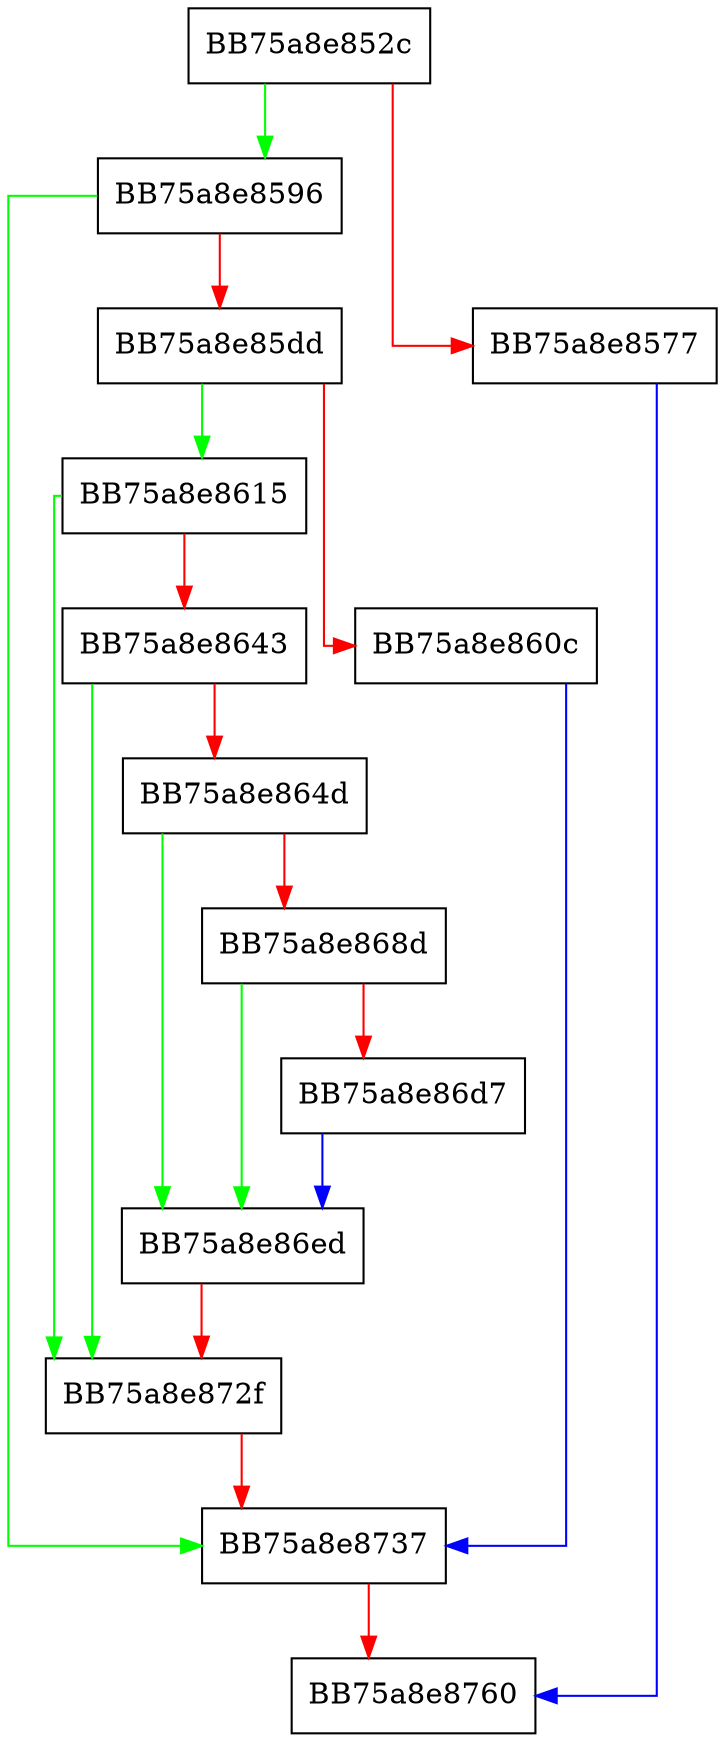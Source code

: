 digraph decode_async {
  node [shape="box"];
  graph [splines=ortho];
  BB75a8e852c -> BB75a8e8596 [color="green"];
  BB75a8e852c -> BB75a8e8577 [color="red"];
  BB75a8e8577 -> BB75a8e8760 [color="blue"];
  BB75a8e8596 -> BB75a8e8737 [color="green"];
  BB75a8e8596 -> BB75a8e85dd [color="red"];
  BB75a8e85dd -> BB75a8e8615 [color="green"];
  BB75a8e85dd -> BB75a8e860c [color="red"];
  BB75a8e860c -> BB75a8e8737 [color="blue"];
  BB75a8e8615 -> BB75a8e872f [color="green"];
  BB75a8e8615 -> BB75a8e8643 [color="red"];
  BB75a8e8643 -> BB75a8e872f [color="green"];
  BB75a8e8643 -> BB75a8e864d [color="red"];
  BB75a8e864d -> BB75a8e86ed [color="green"];
  BB75a8e864d -> BB75a8e868d [color="red"];
  BB75a8e868d -> BB75a8e86ed [color="green"];
  BB75a8e868d -> BB75a8e86d7 [color="red"];
  BB75a8e86d7 -> BB75a8e86ed [color="blue"];
  BB75a8e86ed -> BB75a8e872f [color="red"];
  BB75a8e872f -> BB75a8e8737 [color="red"];
  BB75a8e8737 -> BB75a8e8760 [color="red"];
}